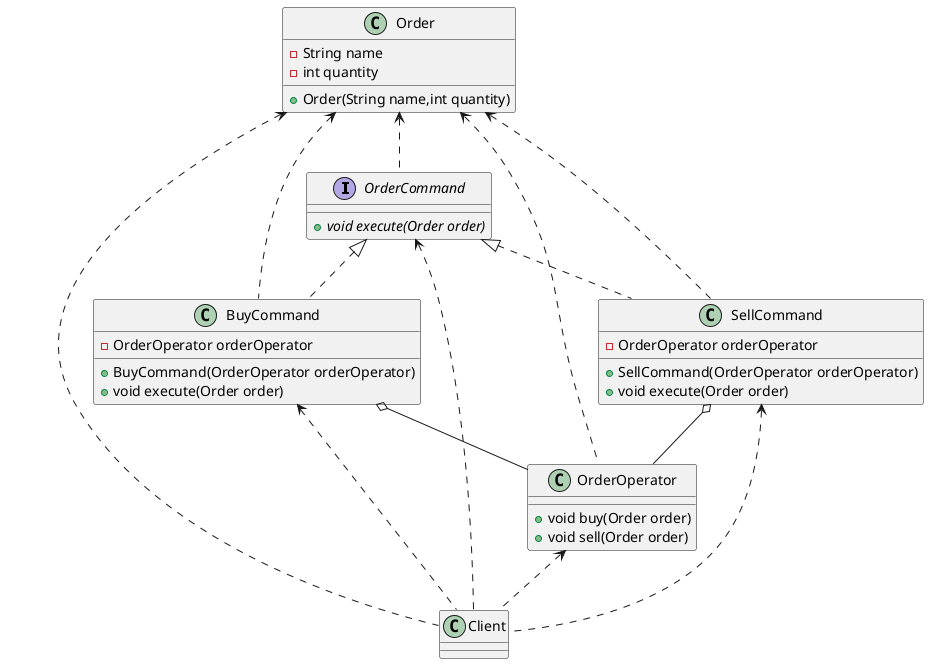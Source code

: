 @startuml
interface OrderCommand{
   {abstract} {method} + void execute(Order order)
}

class Order{
    {field} - String name
    {field} - int quantity
    {method} + Order(String name,int quantity)
}

class OrderOperator{
    {method} + void buy(Order order)
    {method} + void sell(Order order)
}

class BuyCommand {
    {field} - OrderOperator orderOperator
    {method} + BuyCommand(OrderOperator orderOperator)
    {method} + void execute(Order order)
}

class SellCommand {
    {field} - OrderOperator orderOperator
    {method} + SellCommand(OrderOperator orderOperator)
    {method} + void execute(Order order)
}

class Client

OrderCommand <|.. BuyCommand
OrderCommand <|.. SellCommand

Order <.. OrderCommand
Order <.. BuyCommand
Order <.. SellCommand
Order <.. OrderOperator

BuyCommand o-- OrderOperator
SellCommand o-- OrderOperator

Order <.. Client
OrderCommand <.. Client
BuyCommand <.. Client
SellCommand <.. Client
OrderOperator <.. Client


@enduml